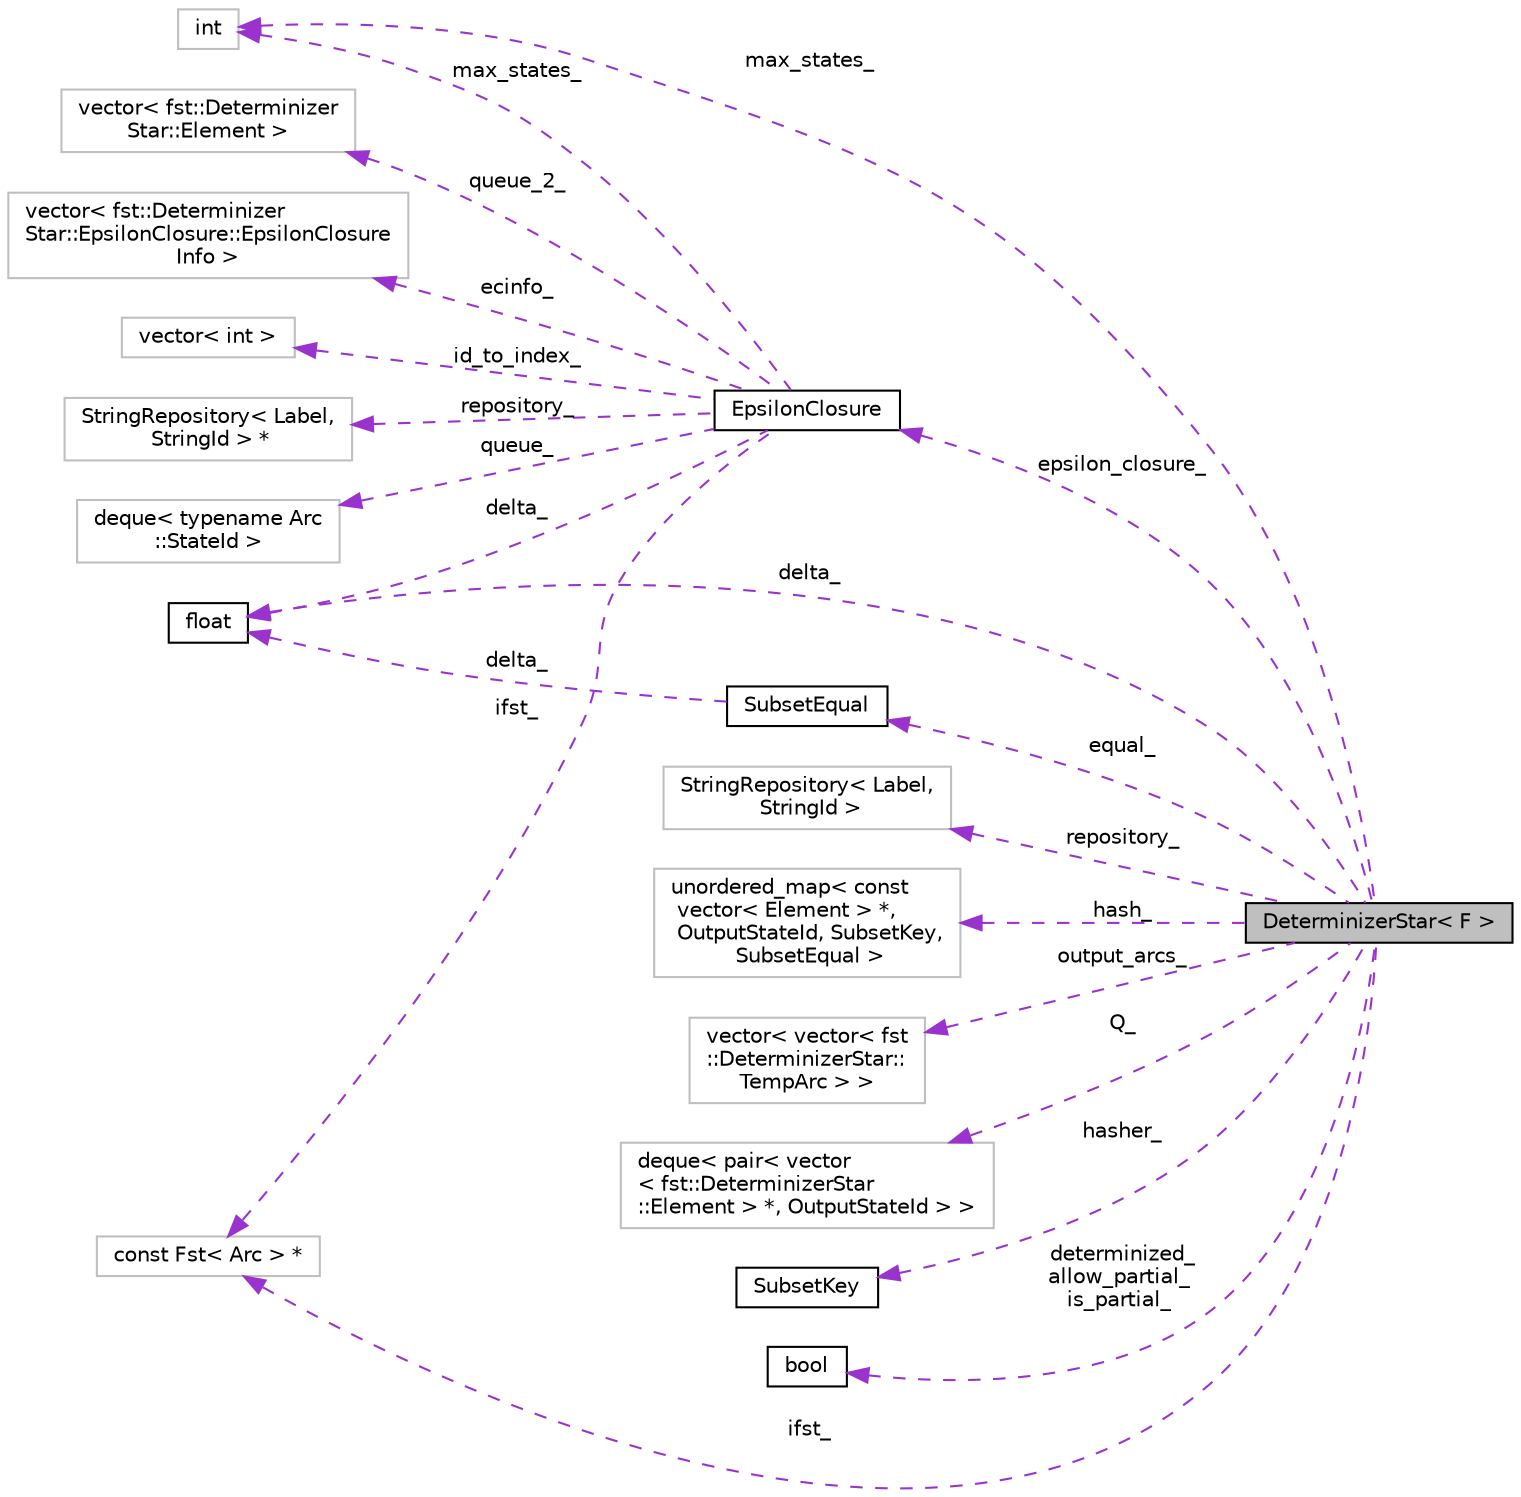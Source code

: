 digraph "DeterminizerStar&lt; F &gt;"
{
  edge [fontname="Helvetica",fontsize="10",labelfontname="Helvetica",labelfontsize="10"];
  node [fontname="Helvetica",fontsize="10",shape=record];
  rankdir="LR";
  Node1 [label="DeterminizerStar\< F \>",height=0.2,width=0.4,color="black", fillcolor="grey75", style="filled", fontcolor="black"];
  Node2 -> Node1 [dir="back",color="darkorchid3",fontsize="10",style="dashed",label=" epsilon_closure_" ,fontname="Helvetica"];
  Node2 [label="EpsilonClosure",height=0.2,width=0.4,color="black", fillcolor="white", style="filled",URL="$classfst_1_1DeterminizerStar_1_1EpsilonClosure.html"];
  Node3 -> Node2 [dir="back",color="darkorchid3",fontsize="10",style="dashed",label=" repository_" ,fontname="Helvetica"];
  Node3 [label="StringRepository\< Label,\l StringId \> *",height=0.2,width=0.4,color="grey75", fillcolor="white", style="filled"];
  Node4 -> Node2 [dir="back",color="darkorchid3",fontsize="10",style="dashed",label=" queue_" ,fontname="Helvetica"];
  Node4 [label="deque\< typename Arc\l::StateId \>",height=0.2,width=0.4,color="grey75", fillcolor="white", style="filled"];
  Node5 -> Node2 [dir="back",color="darkorchid3",fontsize="10",style="dashed",label=" queue_2_" ,fontname="Helvetica"];
  Node5 [label="vector\< fst::Determinizer\lStar::Element \>",height=0.2,width=0.4,color="grey75", fillcolor="white", style="filled"];
  Node6 -> Node2 [dir="back",color="darkorchid3",fontsize="10",style="dashed",label=" delta_" ,fontname="Helvetica"];
  Node6 [label="float",height=0.2,width=0.4,color="black", fillcolor="white", style="filled",URL="$classfloat.html"];
  Node7 -> Node2 [dir="back",color="darkorchid3",fontsize="10",style="dashed",label=" max_states_" ,fontname="Helvetica"];
  Node7 [label="int",height=0.2,width=0.4,color="grey75", fillcolor="white", style="filled"];
  Node8 -> Node2 [dir="back",color="darkorchid3",fontsize="10",style="dashed",label=" ecinfo_" ,fontname="Helvetica"];
  Node8 [label="vector\< fst::Determinizer\lStar::EpsilonClosure::EpsilonClosure\lInfo \>",height=0.2,width=0.4,color="grey75", fillcolor="white", style="filled"];
  Node9 -> Node2 [dir="back",color="darkorchid3",fontsize="10",style="dashed",label=" id_to_index_" ,fontname="Helvetica"];
  Node9 [label="vector\< int \>",height=0.2,width=0.4,color="grey75", fillcolor="white", style="filled"];
  Node10 -> Node2 [dir="back",color="darkorchid3",fontsize="10",style="dashed",label=" ifst_" ,fontname="Helvetica"];
  Node10 [label="const Fst\< Arc \> *",height=0.2,width=0.4,color="grey75", fillcolor="white", style="filled"];
  Node6 -> Node1 [dir="back",color="darkorchid3",fontsize="10",style="dashed",label=" delta_" ,fontname="Helvetica"];
  Node11 -> Node1 [dir="back",color="darkorchid3",fontsize="10",style="dashed",label=" repository_" ,fontname="Helvetica"];
  Node11 [label="StringRepository\< Label,\l StringId \>",height=0.2,width=0.4,color="grey75", fillcolor="white", style="filled"];
  Node12 -> Node1 [dir="back",color="darkorchid3",fontsize="10",style="dashed",label=" hash_" ,fontname="Helvetica"];
  Node12 [label="unordered_map\< const\l vector\< Element \> *,\l OutputStateId, SubsetKey,\l SubsetEqual \>",height=0.2,width=0.4,color="grey75", fillcolor="white", style="filled"];
  Node13 -> Node1 [dir="back",color="darkorchid3",fontsize="10",style="dashed",label=" output_arcs_" ,fontname="Helvetica"];
  Node13 [label="vector\< vector\< fst\l::DeterminizerStar::\lTempArc \> \>",height=0.2,width=0.4,color="grey75", fillcolor="white", style="filled"];
  Node7 -> Node1 [dir="back",color="darkorchid3",fontsize="10",style="dashed",label=" max_states_" ,fontname="Helvetica"];
  Node14 -> Node1 [dir="back",color="darkorchid3",fontsize="10",style="dashed",label=" Q_" ,fontname="Helvetica"];
  Node14 [label="deque\< pair\< vector\l\< fst::DeterminizerStar\l::Element \> *, OutputStateId \> \>",height=0.2,width=0.4,color="grey75", fillcolor="white", style="filled"];
  Node15 -> Node1 [dir="back",color="darkorchid3",fontsize="10",style="dashed",label=" hasher_" ,fontname="Helvetica"];
  Node15 [label="SubsetKey",height=0.2,width=0.4,color="black", fillcolor="white", style="filled",URL="$classfst_1_1DeterminizerStar_1_1SubsetKey.html"];
  Node16 -> Node1 [dir="back",color="darkorchid3",fontsize="10",style="dashed",label=" determinized_\nallow_partial_\nis_partial_" ,fontname="Helvetica"];
  Node16 [label="bool",height=0.2,width=0.4,color="black", fillcolor="white", style="filled",URL="$classbool.html"];
  Node17 -> Node1 [dir="back",color="darkorchid3",fontsize="10",style="dashed",label=" equal_" ,fontname="Helvetica"];
  Node17 [label="SubsetEqual",height=0.2,width=0.4,color="black", fillcolor="white", style="filled",URL="$classfst_1_1DeterminizerStar_1_1SubsetEqual.html"];
  Node6 -> Node17 [dir="back",color="darkorchid3",fontsize="10",style="dashed",label=" delta_" ,fontname="Helvetica"];
  Node10 -> Node1 [dir="back",color="darkorchid3",fontsize="10",style="dashed",label=" ifst_" ,fontname="Helvetica"];
}

